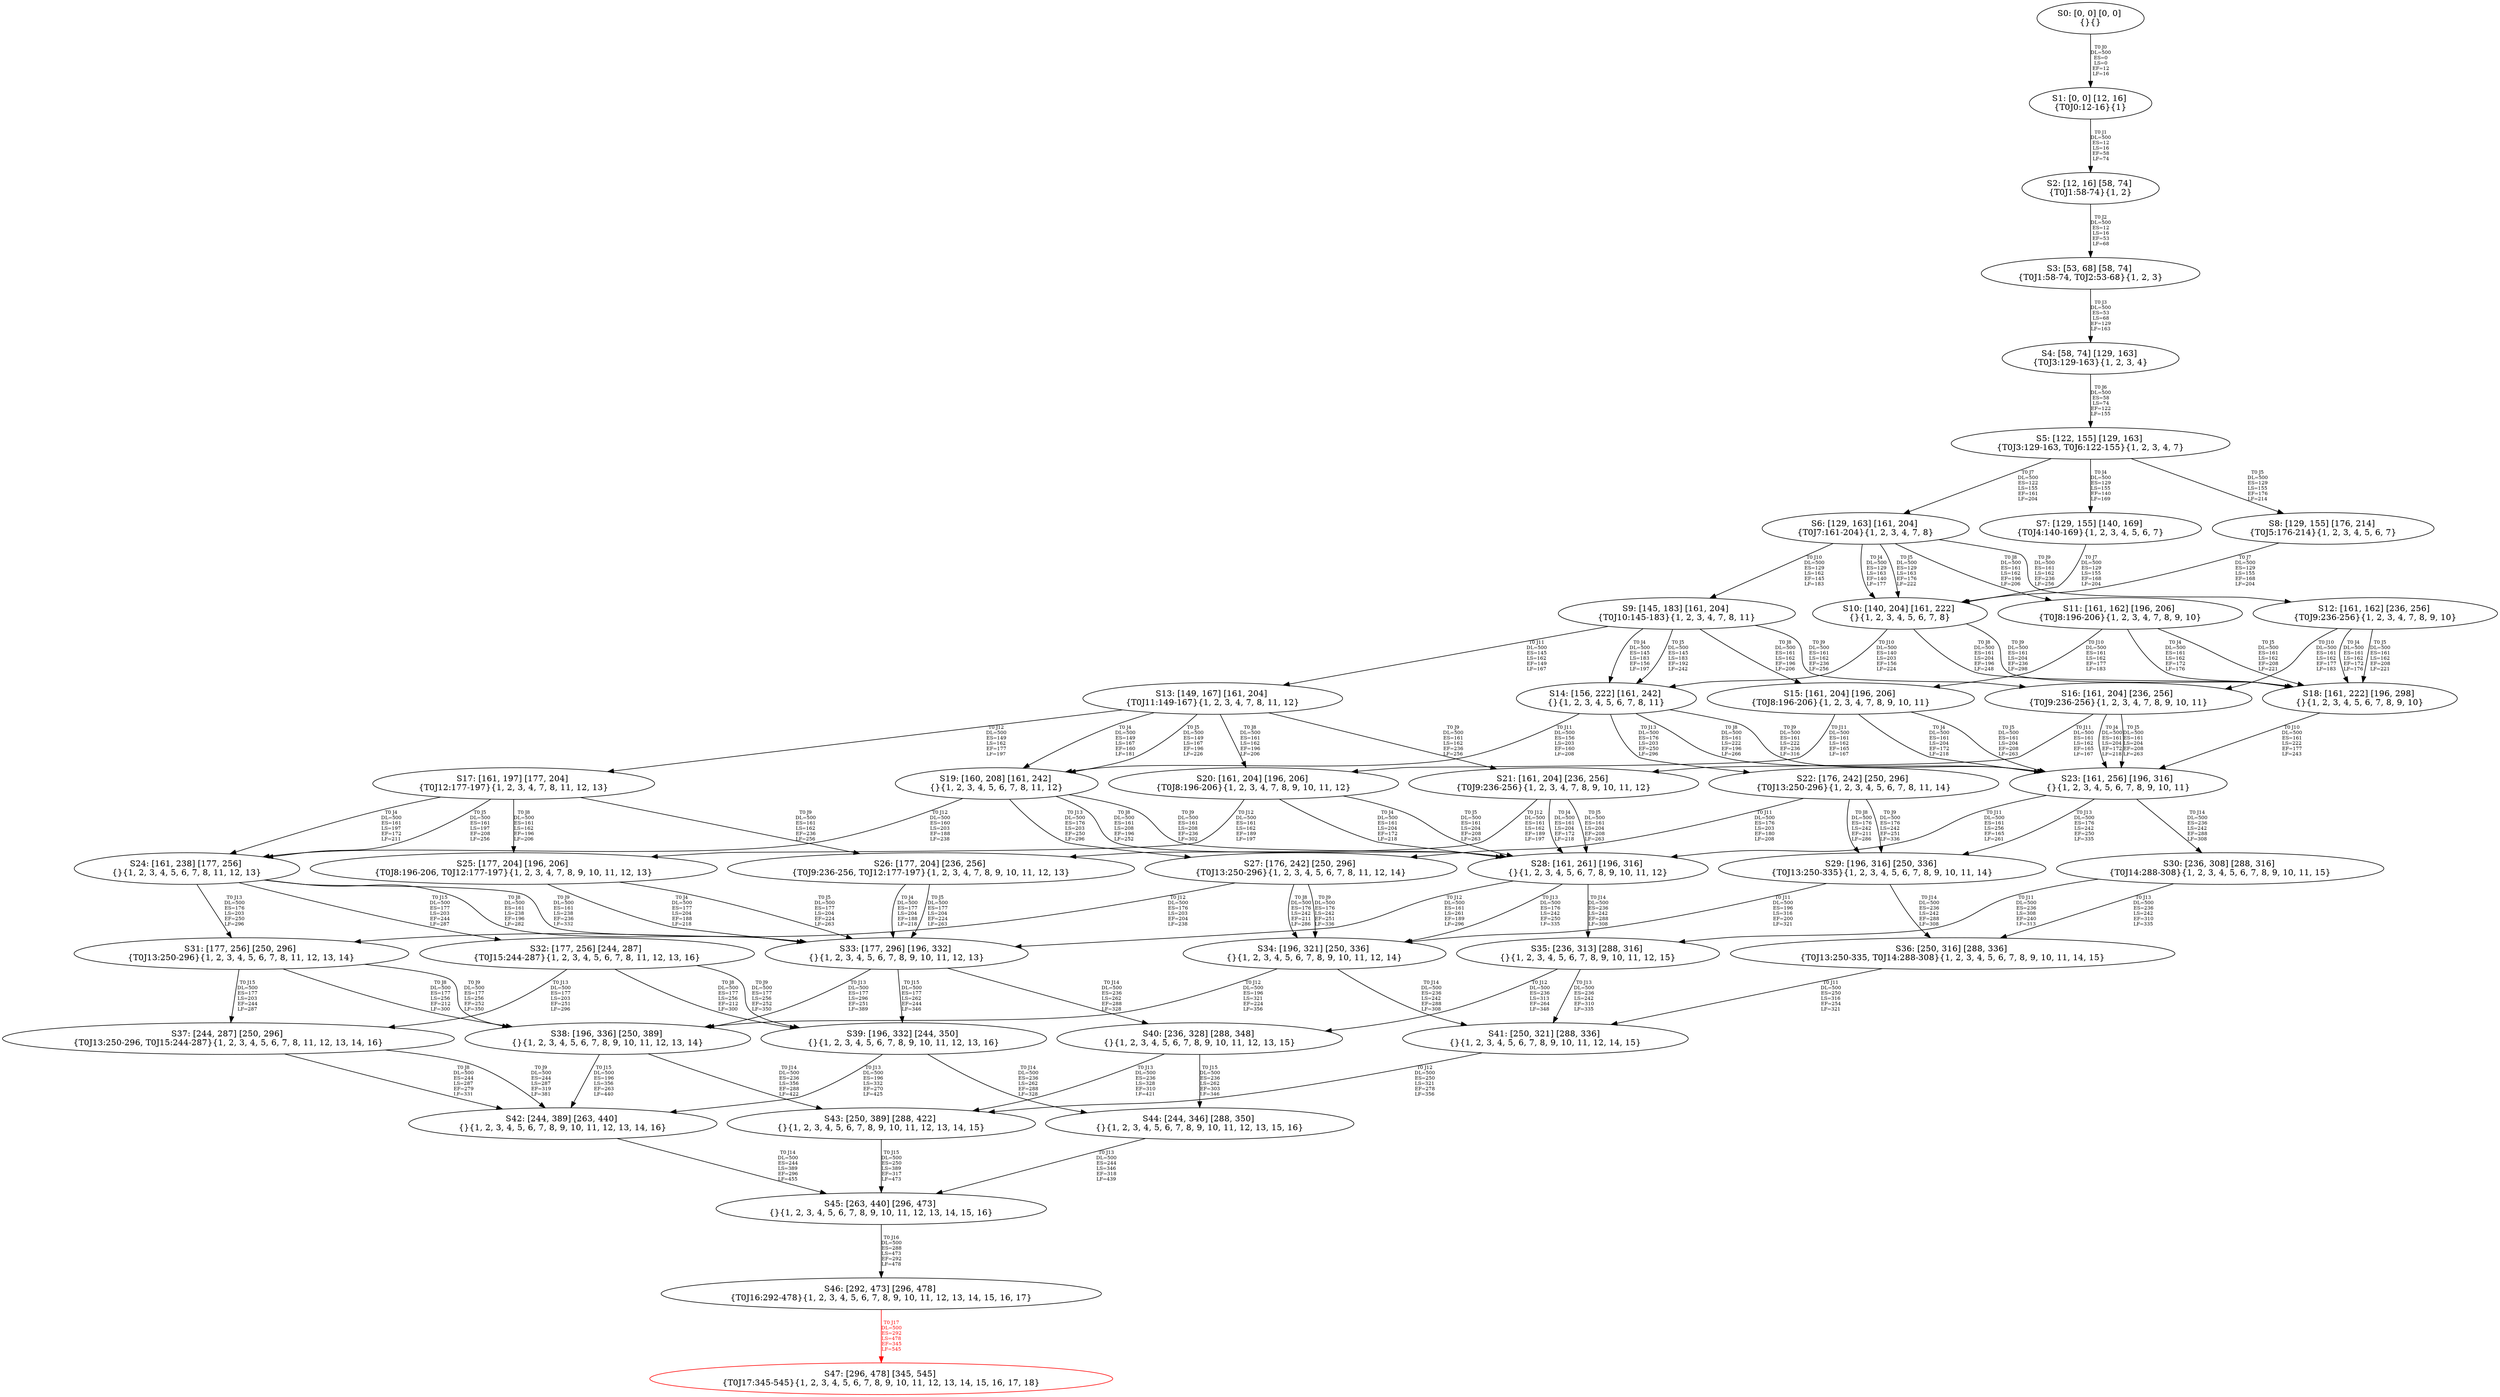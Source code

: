 digraph {
	S0[label="S0: [0, 0] [0, 0] \n{}{}"];
	S1[label="S1: [0, 0] [12, 16] \n{T0J0:12-16}{1}"];
	S2[label="S2: [12, 16] [58, 74] \n{T0J1:58-74}{1, 2}"];
	S3[label="S3: [53, 68] [58, 74] \n{T0J1:58-74, T0J2:53-68}{1, 2, 3}"];
	S4[label="S4: [58, 74] [129, 163] \n{T0J3:129-163}{1, 2, 3, 4}"];
	S5[label="S5: [122, 155] [129, 163] \n{T0J3:129-163, T0J6:122-155}{1, 2, 3, 4, 7}"];
	S6[label="S6: [129, 163] [161, 204] \n{T0J7:161-204}{1, 2, 3, 4, 7, 8}"];
	S7[label="S7: [129, 155] [140, 169] \n{T0J4:140-169}{1, 2, 3, 4, 5, 6, 7}"];
	S8[label="S8: [129, 155] [176, 214] \n{T0J5:176-214}{1, 2, 3, 4, 5, 6, 7}"];
	S9[label="S9: [145, 183] [161, 204] \n{T0J10:145-183}{1, 2, 3, 4, 7, 8, 11}"];
	S10[label="S10: [140, 204] [161, 222] \n{}{1, 2, 3, 4, 5, 6, 7, 8}"];
	S11[label="S11: [161, 162] [196, 206] \n{T0J8:196-206}{1, 2, 3, 4, 7, 8, 9, 10}"];
	S12[label="S12: [161, 162] [236, 256] \n{T0J9:236-256}{1, 2, 3, 4, 7, 8, 9, 10}"];
	S13[label="S13: [149, 167] [161, 204] \n{T0J11:149-167}{1, 2, 3, 4, 7, 8, 11, 12}"];
	S14[label="S14: [156, 222] [161, 242] \n{}{1, 2, 3, 4, 5, 6, 7, 8, 11}"];
	S15[label="S15: [161, 204] [196, 206] \n{T0J8:196-206}{1, 2, 3, 4, 7, 8, 9, 10, 11}"];
	S16[label="S16: [161, 204] [236, 256] \n{T0J9:236-256}{1, 2, 3, 4, 7, 8, 9, 10, 11}"];
	S17[label="S17: [161, 197] [177, 204] \n{T0J12:177-197}{1, 2, 3, 4, 7, 8, 11, 12, 13}"];
	S18[label="S18: [161, 222] [196, 298] \n{}{1, 2, 3, 4, 5, 6, 7, 8, 9, 10}"];
	S19[label="S19: [160, 208] [161, 242] \n{}{1, 2, 3, 4, 5, 6, 7, 8, 11, 12}"];
	S20[label="S20: [161, 204] [196, 206] \n{T0J8:196-206}{1, 2, 3, 4, 7, 8, 9, 10, 11, 12}"];
	S21[label="S21: [161, 204] [236, 256] \n{T0J9:236-256}{1, 2, 3, 4, 7, 8, 9, 10, 11, 12}"];
	S22[label="S22: [176, 242] [250, 296] \n{T0J13:250-296}{1, 2, 3, 4, 5, 6, 7, 8, 11, 14}"];
	S23[label="S23: [161, 256] [196, 316] \n{}{1, 2, 3, 4, 5, 6, 7, 8, 9, 10, 11}"];
	S24[label="S24: [161, 238] [177, 256] \n{}{1, 2, 3, 4, 5, 6, 7, 8, 11, 12, 13}"];
	S25[label="S25: [177, 204] [196, 206] \n{T0J8:196-206, T0J12:177-197}{1, 2, 3, 4, 7, 8, 9, 10, 11, 12, 13}"];
	S26[label="S26: [177, 204] [236, 256] \n{T0J9:236-256, T0J12:177-197}{1, 2, 3, 4, 7, 8, 9, 10, 11, 12, 13}"];
	S27[label="S27: [176, 242] [250, 296] \n{T0J13:250-296}{1, 2, 3, 4, 5, 6, 7, 8, 11, 12, 14}"];
	S28[label="S28: [161, 261] [196, 316] \n{}{1, 2, 3, 4, 5, 6, 7, 8, 9, 10, 11, 12}"];
	S29[label="S29: [196, 316] [250, 336] \n{T0J13:250-335}{1, 2, 3, 4, 5, 6, 7, 8, 9, 10, 11, 14}"];
	S30[label="S30: [236, 308] [288, 316] \n{T0J14:288-308}{1, 2, 3, 4, 5, 6, 7, 8, 9, 10, 11, 15}"];
	S31[label="S31: [177, 256] [250, 296] \n{T0J13:250-296}{1, 2, 3, 4, 5, 6, 7, 8, 11, 12, 13, 14}"];
	S32[label="S32: [177, 256] [244, 287] \n{T0J15:244-287}{1, 2, 3, 4, 5, 6, 7, 8, 11, 12, 13, 16}"];
	S33[label="S33: [177, 296] [196, 332] \n{}{1, 2, 3, 4, 5, 6, 7, 8, 9, 10, 11, 12, 13}"];
	S34[label="S34: [196, 321] [250, 336] \n{}{1, 2, 3, 4, 5, 6, 7, 8, 9, 10, 11, 12, 14}"];
	S35[label="S35: [236, 313] [288, 316] \n{}{1, 2, 3, 4, 5, 6, 7, 8, 9, 10, 11, 12, 15}"];
	S36[label="S36: [250, 316] [288, 336] \n{T0J13:250-335, T0J14:288-308}{1, 2, 3, 4, 5, 6, 7, 8, 9, 10, 11, 14, 15}"];
	S37[label="S37: [244, 287] [250, 296] \n{T0J13:250-296, T0J15:244-287}{1, 2, 3, 4, 5, 6, 7, 8, 11, 12, 13, 14, 16}"];
	S38[label="S38: [196, 336] [250, 389] \n{}{1, 2, 3, 4, 5, 6, 7, 8, 9, 10, 11, 12, 13, 14}"];
	S39[label="S39: [196, 332] [244, 350] \n{}{1, 2, 3, 4, 5, 6, 7, 8, 9, 10, 11, 12, 13, 16}"];
	S40[label="S40: [236, 328] [288, 348] \n{}{1, 2, 3, 4, 5, 6, 7, 8, 9, 10, 11, 12, 13, 15}"];
	S41[label="S41: [250, 321] [288, 336] \n{}{1, 2, 3, 4, 5, 6, 7, 8, 9, 10, 11, 12, 14, 15}"];
	S42[label="S42: [244, 389] [263, 440] \n{}{1, 2, 3, 4, 5, 6, 7, 8, 9, 10, 11, 12, 13, 14, 16}"];
	S43[label="S43: [250, 389] [288, 422] \n{}{1, 2, 3, 4, 5, 6, 7, 8, 9, 10, 11, 12, 13, 14, 15}"];
	S44[label="S44: [244, 346] [288, 350] \n{}{1, 2, 3, 4, 5, 6, 7, 8, 9, 10, 11, 12, 13, 15, 16}"];
	S45[label="S45: [263, 440] [296, 473] \n{}{1, 2, 3, 4, 5, 6, 7, 8, 9, 10, 11, 12, 13, 14, 15, 16}"];
	S46[label="S46: [292, 473] [296, 478] \n{T0J16:292-478}{1, 2, 3, 4, 5, 6, 7, 8, 9, 10, 11, 12, 13, 14, 15, 16, 17}"];
	S47[label="S47: [296, 478] [345, 545] \n{T0J17:345-545}{1, 2, 3, 4, 5, 6, 7, 8, 9, 10, 11, 12, 13, 14, 15, 16, 17, 18}"];
	S0 -> S1[label="T0 J0\nDL=500\nES=0\nLS=0\nEF=12\nLF=16",fontsize=8];
	S1 -> S2[label="T0 J1\nDL=500\nES=12\nLS=16\nEF=58\nLF=74",fontsize=8];
	S2 -> S3[label="T0 J2\nDL=500\nES=12\nLS=16\nEF=53\nLF=68",fontsize=8];
	S3 -> S4[label="T0 J3\nDL=500\nES=53\nLS=68\nEF=129\nLF=163",fontsize=8];
	S4 -> S5[label="T0 J6\nDL=500\nES=58\nLS=74\nEF=122\nLF=155",fontsize=8];
	S5 -> S7[label="T0 J4\nDL=500\nES=129\nLS=155\nEF=140\nLF=169",fontsize=8];
	S5 -> S8[label="T0 J5\nDL=500\nES=129\nLS=155\nEF=176\nLF=214",fontsize=8];
	S5 -> S6[label="T0 J7\nDL=500\nES=122\nLS=155\nEF=161\nLF=204",fontsize=8];
	S6 -> S10[label="T0 J4\nDL=500\nES=129\nLS=163\nEF=140\nLF=177",fontsize=8];
	S6 -> S10[label="T0 J5\nDL=500\nES=129\nLS=163\nEF=176\nLF=222",fontsize=8];
	S6 -> S11[label="T0 J8\nDL=500\nES=161\nLS=162\nEF=196\nLF=206",fontsize=8];
	S6 -> S12[label="T0 J9\nDL=500\nES=161\nLS=162\nEF=236\nLF=256",fontsize=8];
	S6 -> S9[label="T0 J10\nDL=500\nES=129\nLS=162\nEF=145\nLF=183",fontsize=8];
	S7 -> S10[label="T0 J7\nDL=500\nES=129\nLS=155\nEF=168\nLF=204",fontsize=8];
	S8 -> S10[label="T0 J7\nDL=500\nES=129\nLS=155\nEF=168\nLF=204",fontsize=8];
	S9 -> S14[label="T0 J4\nDL=500\nES=145\nLS=183\nEF=156\nLF=197",fontsize=8];
	S9 -> S14[label="T0 J5\nDL=500\nES=145\nLS=183\nEF=192\nLF=242",fontsize=8];
	S9 -> S15[label="T0 J8\nDL=500\nES=161\nLS=162\nEF=196\nLF=206",fontsize=8];
	S9 -> S16[label="T0 J9\nDL=500\nES=161\nLS=162\nEF=236\nLF=256",fontsize=8];
	S9 -> S13[label="T0 J11\nDL=500\nES=145\nLS=162\nEF=149\nLF=167",fontsize=8];
	S10 -> S18[label="T0 J8\nDL=500\nES=161\nLS=204\nEF=196\nLF=248",fontsize=8];
	S10 -> S18[label="T0 J9\nDL=500\nES=161\nLS=204\nEF=236\nLF=298",fontsize=8];
	S10 -> S14[label="T0 J10\nDL=500\nES=140\nLS=203\nEF=156\nLF=224",fontsize=8];
	S11 -> S18[label="T0 J4\nDL=500\nES=161\nLS=162\nEF=172\nLF=176",fontsize=8];
	S11 -> S18[label="T0 J5\nDL=500\nES=161\nLS=162\nEF=208\nLF=221",fontsize=8];
	S11 -> S15[label="T0 J10\nDL=500\nES=161\nLS=162\nEF=177\nLF=183",fontsize=8];
	S12 -> S18[label="T0 J4\nDL=500\nES=161\nLS=162\nEF=172\nLF=176",fontsize=8];
	S12 -> S18[label="T0 J5\nDL=500\nES=161\nLS=162\nEF=208\nLF=221",fontsize=8];
	S12 -> S16[label="T0 J10\nDL=500\nES=161\nLS=162\nEF=177\nLF=183",fontsize=8];
	S13 -> S19[label="T0 J4\nDL=500\nES=149\nLS=167\nEF=160\nLF=181",fontsize=8];
	S13 -> S19[label="T0 J5\nDL=500\nES=149\nLS=167\nEF=196\nLF=226",fontsize=8];
	S13 -> S20[label="T0 J8\nDL=500\nES=161\nLS=162\nEF=196\nLF=206",fontsize=8];
	S13 -> S21[label="T0 J9\nDL=500\nES=161\nLS=162\nEF=236\nLF=256",fontsize=8];
	S13 -> S17[label="T0 J12\nDL=500\nES=149\nLS=162\nEF=177\nLF=197",fontsize=8];
	S14 -> S23[label="T0 J8\nDL=500\nES=161\nLS=222\nEF=196\nLF=266",fontsize=8];
	S14 -> S23[label="T0 J9\nDL=500\nES=161\nLS=222\nEF=236\nLF=316",fontsize=8];
	S14 -> S19[label="T0 J11\nDL=500\nES=156\nLS=203\nEF=160\nLF=208",fontsize=8];
	S14 -> S22[label="T0 J13\nDL=500\nES=176\nLS=203\nEF=250\nLF=296",fontsize=8];
	S15 -> S23[label="T0 J4\nDL=500\nES=161\nLS=204\nEF=172\nLF=218",fontsize=8];
	S15 -> S23[label="T0 J5\nDL=500\nES=161\nLS=204\nEF=208\nLF=263",fontsize=8];
	S15 -> S20[label="T0 J11\nDL=500\nES=161\nLS=162\nEF=165\nLF=167",fontsize=8];
	S16 -> S23[label="T0 J4\nDL=500\nES=161\nLS=204\nEF=172\nLF=218",fontsize=8];
	S16 -> S23[label="T0 J5\nDL=500\nES=161\nLS=204\nEF=208\nLF=263",fontsize=8];
	S16 -> S21[label="T0 J11\nDL=500\nES=161\nLS=162\nEF=165\nLF=167",fontsize=8];
	S17 -> S24[label="T0 J4\nDL=500\nES=161\nLS=197\nEF=172\nLF=211",fontsize=8];
	S17 -> S24[label="T0 J5\nDL=500\nES=161\nLS=197\nEF=208\nLF=256",fontsize=8];
	S17 -> S25[label="T0 J8\nDL=500\nES=161\nLS=162\nEF=196\nLF=206",fontsize=8];
	S17 -> S26[label="T0 J9\nDL=500\nES=161\nLS=162\nEF=236\nLF=256",fontsize=8];
	S18 -> S23[label="T0 J10\nDL=500\nES=161\nLS=222\nEF=177\nLF=243",fontsize=8];
	S19 -> S28[label="T0 J8\nDL=500\nES=161\nLS=208\nEF=196\nLF=252",fontsize=8];
	S19 -> S28[label="T0 J9\nDL=500\nES=161\nLS=208\nEF=236\nLF=302",fontsize=8];
	S19 -> S24[label="T0 J12\nDL=500\nES=160\nLS=203\nEF=188\nLF=238",fontsize=8];
	S19 -> S27[label="T0 J13\nDL=500\nES=176\nLS=203\nEF=250\nLF=296",fontsize=8];
	S20 -> S28[label="T0 J4\nDL=500\nES=161\nLS=204\nEF=172\nLF=218",fontsize=8];
	S20 -> S28[label="T0 J5\nDL=500\nES=161\nLS=204\nEF=208\nLF=263",fontsize=8];
	S20 -> S25[label="T0 J12\nDL=500\nES=161\nLS=162\nEF=189\nLF=197",fontsize=8];
	S21 -> S28[label="T0 J4\nDL=500\nES=161\nLS=204\nEF=172\nLF=218",fontsize=8];
	S21 -> S28[label="T0 J5\nDL=500\nES=161\nLS=204\nEF=208\nLF=263",fontsize=8];
	S21 -> S26[label="T0 J12\nDL=500\nES=161\nLS=162\nEF=189\nLF=197",fontsize=8];
	S22 -> S29[label="T0 J8\nDL=500\nES=176\nLS=242\nEF=211\nLF=286",fontsize=8];
	S22 -> S29[label="T0 J9\nDL=500\nES=176\nLS=242\nEF=251\nLF=336",fontsize=8];
	S22 -> S27[label="T0 J11\nDL=500\nES=176\nLS=203\nEF=180\nLF=208",fontsize=8];
	S23 -> S28[label="T0 J11\nDL=500\nES=161\nLS=256\nEF=165\nLF=261",fontsize=8];
	S23 -> S29[label="T0 J13\nDL=500\nES=176\nLS=242\nEF=250\nLF=335",fontsize=8];
	S23 -> S30[label="T0 J14\nDL=500\nES=236\nLS=242\nEF=288\nLF=308",fontsize=8];
	S24 -> S33[label="T0 J8\nDL=500\nES=161\nLS=238\nEF=196\nLF=282",fontsize=8];
	S24 -> S33[label="T0 J9\nDL=500\nES=161\nLS=238\nEF=236\nLF=332",fontsize=8];
	S24 -> S31[label="T0 J13\nDL=500\nES=176\nLS=203\nEF=250\nLF=296",fontsize=8];
	S24 -> S32[label="T0 J15\nDL=500\nES=177\nLS=203\nEF=244\nLF=287",fontsize=8];
	S25 -> S33[label="T0 J4\nDL=500\nES=177\nLS=204\nEF=188\nLF=218",fontsize=8];
	S25 -> S33[label="T0 J5\nDL=500\nES=177\nLS=204\nEF=224\nLF=263",fontsize=8];
	S26 -> S33[label="T0 J4\nDL=500\nES=177\nLS=204\nEF=188\nLF=218",fontsize=8];
	S26 -> S33[label="T0 J5\nDL=500\nES=177\nLS=204\nEF=224\nLF=263",fontsize=8];
	S27 -> S34[label="T0 J8\nDL=500\nES=176\nLS=242\nEF=211\nLF=286",fontsize=8];
	S27 -> S34[label="T0 J9\nDL=500\nES=176\nLS=242\nEF=251\nLF=336",fontsize=8];
	S27 -> S31[label="T0 J12\nDL=500\nES=176\nLS=203\nEF=204\nLF=238",fontsize=8];
	S28 -> S33[label="T0 J12\nDL=500\nES=161\nLS=261\nEF=189\nLF=296",fontsize=8];
	S28 -> S34[label="T0 J13\nDL=500\nES=176\nLS=242\nEF=250\nLF=335",fontsize=8];
	S28 -> S35[label="T0 J14\nDL=500\nES=236\nLS=242\nEF=288\nLF=308",fontsize=8];
	S29 -> S34[label="T0 J11\nDL=500\nES=196\nLS=316\nEF=200\nLF=321",fontsize=8];
	S29 -> S36[label="T0 J14\nDL=500\nES=236\nLS=242\nEF=288\nLF=308",fontsize=8];
	S30 -> S35[label="T0 J11\nDL=500\nES=236\nLS=308\nEF=240\nLF=313",fontsize=8];
	S30 -> S36[label="T0 J13\nDL=500\nES=236\nLS=242\nEF=310\nLF=335",fontsize=8];
	S31 -> S38[label="T0 J8\nDL=500\nES=177\nLS=256\nEF=212\nLF=300",fontsize=8];
	S31 -> S38[label="T0 J9\nDL=500\nES=177\nLS=256\nEF=252\nLF=350",fontsize=8];
	S31 -> S37[label="T0 J15\nDL=500\nES=177\nLS=203\nEF=244\nLF=287",fontsize=8];
	S32 -> S39[label="T0 J8\nDL=500\nES=177\nLS=256\nEF=212\nLF=300",fontsize=8];
	S32 -> S39[label="T0 J9\nDL=500\nES=177\nLS=256\nEF=252\nLF=350",fontsize=8];
	S32 -> S37[label="T0 J13\nDL=500\nES=177\nLS=203\nEF=251\nLF=296",fontsize=8];
	S33 -> S38[label="T0 J13\nDL=500\nES=177\nLS=296\nEF=251\nLF=389",fontsize=8];
	S33 -> S40[label="T0 J14\nDL=500\nES=236\nLS=262\nEF=288\nLF=328",fontsize=8];
	S33 -> S39[label="T0 J15\nDL=500\nES=177\nLS=262\nEF=244\nLF=346",fontsize=8];
	S34 -> S38[label="T0 J12\nDL=500\nES=196\nLS=321\nEF=224\nLF=356",fontsize=8];
	S34 -> S41[label="T0 J14\nDL=500\nES=236\nLS=242\nEF=288\nLF=308",fontsize=8];
	S35 -> S40[label="T0 J12\nDL=500\nES=236\nLS=313\nEF=264\nLF=348",fontsize=8];
	S35 -> S41[label="T0 J13\nDL=500\nES=236\nLS=242\nEF=310\nLF=335",fontsize=8];
	S36 -> S41[label="T0 J11\nDL=500\nES=250\nLS=316\nEF=254\nLF=321",fontsize=8];
	S37 -> S42[label="T0 J8\nDL=500\nES=244\nLS=287\nEF=279\nLF=331",fontsize=8];
	S37 -> S42[label="T0 J9\nDL=500\nES=244\nLS=287\nEF=319\nLF=381",fontsize=8];
	S38 -> S43[label="T0 J14\nDL=500\nES=236\nLS=356\nEF=288\nLF=422",fontsize=8];
	S38 -> S42[label="T0 J15\nDL=500\nES=196\nLS=356\nEF=263\nLF=440",fontsize=8];
	S39 -> S42[label="T0 J13\nDL=500\nES=196\nLS=332\nEF=270\nLF=425",fontsize=8];
	S39 -> S44[label="T0 J14\nDL=500\nES=236\nLS=262\nEF=288\nLF=328",fontsize=8];
	S40 -> S43[label="T0 J13\nDL=500\nES=236\nLS=328\nEF=310\nLF=421",fontsize=8];
	S40 -> S44[label="T0 J15\nDL=500\nES=236\nLS=262\nEF=303\nLF=346",fontsize=8];
	S41 -> S43[label="T0 J12\nDL=500\nES=250\nLS=321\nEF=278\nLF=356",fontsize=8];
	S42 -> S45[label="T0 J14\nDL=500\nES=244\nLS=389\nEF=296\nLF=455",fontsize=8];
	S43 -> S45[label="T0 J15\nDL=500\nES=250\nLS=389\nEF=317\nLF=473",fontsize=8];
	S44 -> S45[label="T0 J13\nDL=500\nES=244\nLS=346\nEF=318\nLF=439",fontsize=8];
	S45 -> S46[label="T0 J16\nDL=500\nES=288\nLS=473\nEF=292\nLF=478",fontsize=8];
	S46 -> S47[label="T0 J17\nDL=500\nES=292\nLS=478\nEF=345\nLF=545",color=Red,fontcolor=Red,fontsize=8];
S47[color=Red];
}
